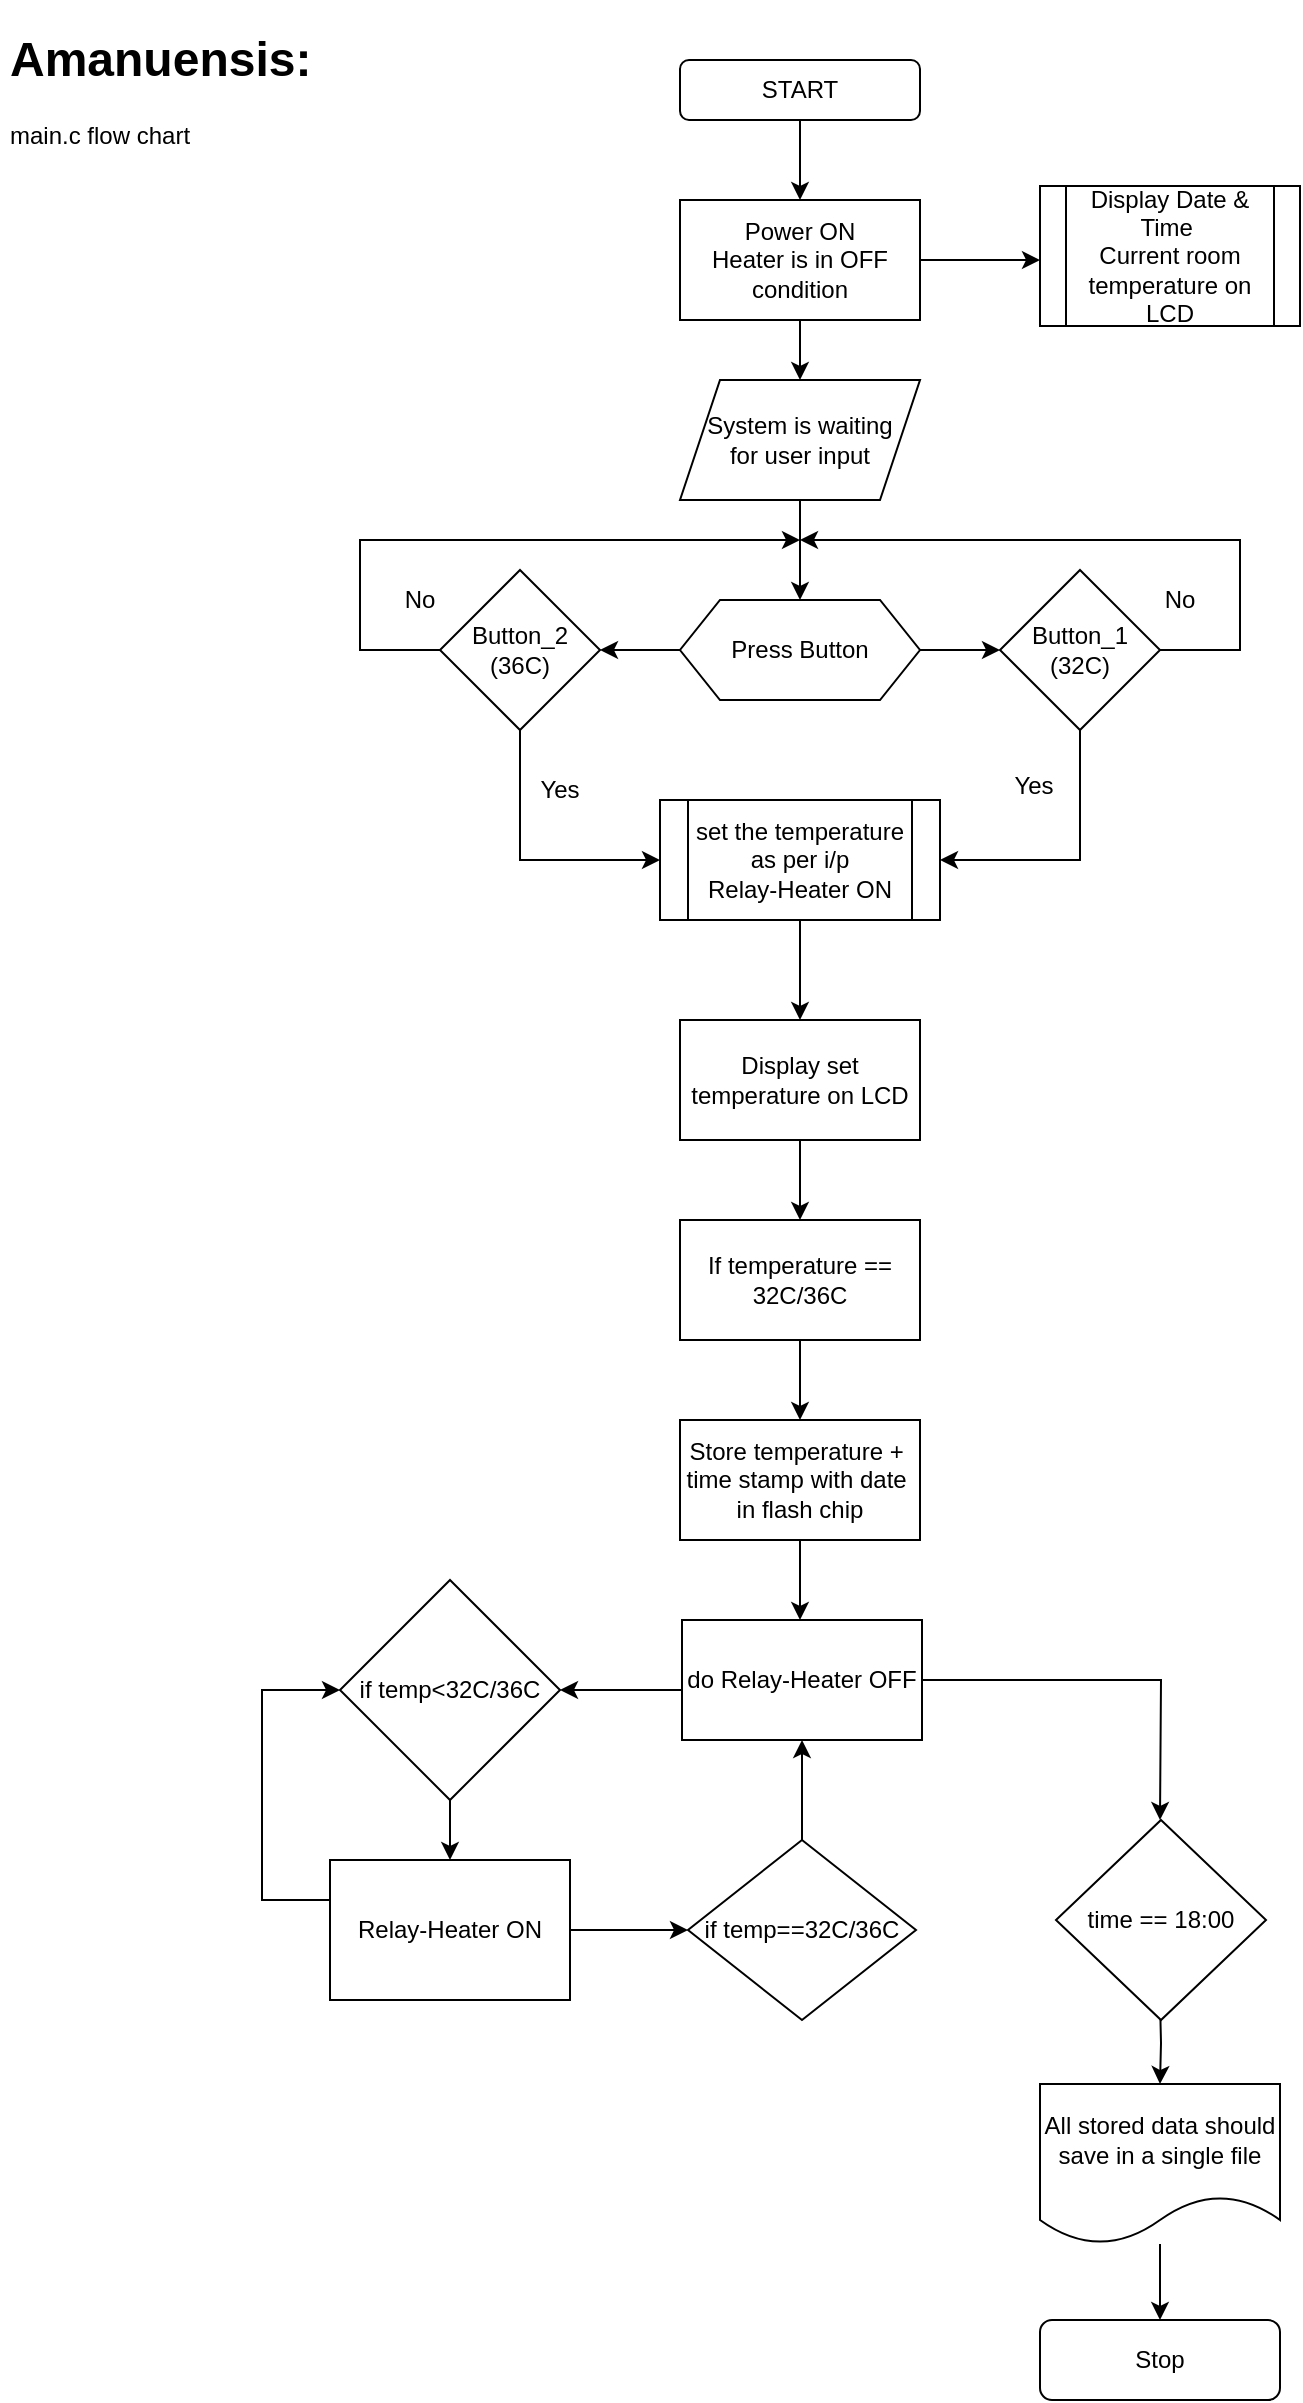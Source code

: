 <mxfile version="21.5.0" type="device">
  <diagram name="Page-1" id="XJIeMjC5duA6O5OR0y9O">
    <mxGraphModel dx="880" dy="474" grid="1" gridSize="10" guides="1" tooltips="1" connect="1" arrows="1" fold="1" page="1" pageScale="1" pageWidth="827" pageHeight="1169" math="0" shadow="0">
      <root>
        <mxCell id="0" />
        <mxCell id="1" parent="0" />
        <mxCell id="OyQu38g0L_vsD-O0mXer-2" value="START" style="rounded=1;whiteSpace=wrap;html=1;" vertex="1" parent="1">
          <mxGeometry x="380" y="50" width="120" height="30" as="geometry" />
        </mxCell>
        <mxCell id="OyQu38g0L_vsD-O0mXer-3" value="" style="endArrow=classic;html=1;rounded=0;exitX=0.5;exitY=1;exitDx=0;exitDy=0;" edge="1" parent="1" source="OyQu38g0L_vsD-O0mXer-2">
          <mxGeometry width="50" height="50" relative="1" as="geometry">
            <mxPoint x="400" y="270" as="sourcePoint" />
            <mxPoint x="440" y="120" as="targetPoint" />
          </mxGeometry>
        </mxCell>
        <mxCell id="OyQu38g0L_vsD-O0mXer-13" style="edgeStyle=orthogonalEdgeStyle;rounded=0;orthogonalLoop=1;jettySize=auto;html=1;entryX=0.5;entryY=0;entryDx=0;entryDy=0;" edge="1" parent="1" source="OyQu38g0L_vsD-O0mXer-7">
          <mxGeometry relative="1" as="geometry">
            <mxPoint x="440" y="210" as="targetPoint" />
          </mxGeometry>
        </mxCell>
        <mxCell id="OyQu38g0L_vsD-O0mXer-7" value="Power ON&lt;br&gt;Heater is in OFF condition" style="rounded=0;whiteSpace=wrap;html=1;" vertex="1" parent="1">
          <mxGeometry x="380" y="120" width="120" height="60" as="geometry" />
        </mxCell>
        <mxCell id="OyQu38g0L_vsD-O0mXer-8" value="" style="endArrow=classic;html=1;rounded=0;" edge="1" parent="1">
          <mxGeometry width="50" height="50" relative="1" as="geometry">
            <mxPoint x="500" y="150" as="sourcePoint" />
            <mxPoint x="560" y="150" as="targetPoint" />
          </mxGeometry>
        </mxCell>
        <mxCell id="OyQu38g0L_vsD-O0mXer-10" value="Display Date &amp;amp; Time&amp;nbsp;&lt;br&gt;Current room temperature on LCD" style="shape=process;whiteSpace=wrap;html=1;backgroundOutline=1;" vertex="1" parent="1">
          <mxGeometry x="560" y="113" width="130" height="70" as="geometry" />
        </mxCell>
        <mxCell id="OyQu38g0L_vsD-O0mXer-15" style="edgeStyle=orthogonalEdgeStyle;rounded=0;orthogonalLoop=1;jettySize=auto;html=1;" edge="1" parent="1" source="OyQu38g0L_vsD-O0mXer-14">
          <mxGeometry relative="1" as="geometry">
            <mxPoint x="440" y="320" as="targetPoint" />
          </mxGeometry>
        </mxCell>
        <mxCell id="OyQu38g0L_vsD-O0mXer-14" value="System is waiting &lt;br&gt;for user input" style="shape=parallelogram;perimeter=parallelogramPerimeter;whiteSpace=wrap;html=1;fixedSize=1;" vertex="1" parent="1">
          <mxGeometry x="380" y="210" width="120" height="60" as="geometry" />
        </mxCell>
        <mxCell id="OyQu38g0L_vsD-O0mXer-18" style="edgeStyle=orthogonalEdgeStyle;rounded=0;orthogonalLoop=1;jettySize=auto;html=1;" edge="1" parent="1" source="OyQu38g0L_vsD-O0mXer-17">
          <mxGeometry relative="1" as="geometry">
            <mxPoint x="340" y="345" as="targetPoint" />
          </mxGeometry>
        </mxCell>
        <mxCell id="OyQu38g0L_vsD-O0mXer-19" style="edgeStyle=orthogonalEdgeStyle;rounded=0;orthogonalLoop=1;jettySize=auto;html=1;" edge="1" parent="1" source="OyQu38g0L_vsD-O0mXer-17">
          <mxGeometry relative="1" as="geometry">
            <mxPoint x="540" y="345" as="targetPoint" />
          </mxGeometry>
        </mxCell>
        <mxCell id="OyQu38g0L_vsD-O0mXer-17" value="Press Button" style="shape=hexagon;perimeter=hexagonPerimeter2;whiteSpace=wrap;html=1;fixedSize=1;" vertex="1" parent="1">
          <mxGeometry x="380" y="320" width="120" height="50" as="geometry" />
        </mxCell>
        <mxCell id="OyQu38g0L_vsD-O0mXer-24" style="edgeStyle=orthogonalEdgeStyle;rounded=0;orthogonalLoop=1;jettySize=auto;html=1;entryX=0;entryY=0.5;entryDx=0;entryDy=0;" edge="1" parent="1" source="OyQu38g0L_vsD-O0mXer-20" target="OyQu38g0L_vsD-O0mXer-22">
          <mxGeometry relative="1" as="geometry">
            <mxPoint x="320" y="520" as="targetPoint" />
            <Array as="points">
              <mxPoint x="300" y="450" />
            </Array>
          </mxGeometry>
        </mxCell>
        <mxCell id="OyQu38g0L_vsD-O0mXer-32" style="edgeStyle=orthogonalEdgeStyle;rounded=0;orthogonalLoop=1;jettySize=auto;html=1;" edge="1" parent="1">
          <mxGeometry relative="1" as="geometry">
            <mxPoint x="440" y="290" as="targetPoint" />
            <mxPoint x="299" y="345" as="sourcePoint" />
            <Array as="points">
              <mxPoint x="220" y="345" />
              <mxPoint x="220" y="290" />
            </Array>
          </mxGeometry>
        </mxCell>
        <mxCell id="OyQu38g0L_vsD-O0mXer-20" value="Button_2&lt;br&gt;(36C)" style="rhombus;whiteSpace=wrap;html=1;" vertex="1" parent="1">
          <mxGeometry x="260" y="305" width="80" height="80" as="geometry" />
        </mxCell>
        <mxCell id="OyQu38g0L_vsD-O0mXer-33" style="edgeStyle=orthogonalEdgeStyle;rounded=0;orthogonalLoop=1;jettySize=auto;html=1;" edge="1" parent="1" source="OyQu38g0L_vsD-O0mXer-21">
          <mxGeometry relative="1" as="geometry">
            <mxPoint x="440" y="290" as="targetPoint" />
            <Array as="points">
              <mxPoint x="660" y="345" />
              <mxPoint x="660" y="290" />
            </Array>
          </mxGeometry>
        </mxCell>
        <mxCell id="OyQu38g0L_vsD-O0mXer-36" style="edgeStyle=orthogonalEdgeStyle;rounded=0;orthogonalLoop=1;jettySize=auto;html=1;entryX=1;entryY=0.5;entryDx=0;entryDy=0;" edge="1" parent="1" source="OyQu38g0L_vsD-O0mXer-21" target="OyQu38g0L_vsD-O0mXer-22">
          <mxGeometry relative="1" as="geometry">
            <mxPoint x="560" y="530" as="targetPoint" />
            <Array as="points">
              <mxPoint x="580" y="450" />
            </Array>
          </mxGeometry>
        </mxCell>
        <mxCell id="OyQu38g0L_vsD-O0mXer-21" value="Button_1&lt;br&gt;(32C)" style="rhombus;whiteSpace=wrap;html=1;" vertex="1" parent="1">
          <mxGeometry x="540" y="305" width="80" height="80" as="geometry" />
        </mxCell>
        <mxCell id="OyQu38g0L_vsD-O0mXer-38" style="edgeStyle=orthogonalEdgeStyle;rounded=0;orthogonalLoop=1;jettySize=auto;html=1;entryX=0.5;entryY=0;entryDx=0;entryDy=0;" edge="1" parent="1" source="OyQu38g0L_vsD-O0mXer-22" target="OyQu38g0L_vsD-O0mXer-37">
          <mxGeometry relative="1" as="geometry" />
        </mxCell>
        <mxCell id="OyQu38g0L_vsD-O0mXer-22" value="set the temperature as per i/p&lt;br&gt;Relay-Heater ON" style="shape=process;whiteSpace=wrap;html=1;backgroundOutline=1;" vertex="1" parent="1">
          <mxGeometry x="370" y="420" width="140" height="60" as="geometry" />
        </mxCell>
        <mxCell id="OyQu38g0L_vsD-O0mXer-26" value="Yes" style="text;html=1;strokeColor=none;fillColor=none;align=center;verticalAlign=middle;whiteSpace=wrap;rounded=0;" vertex="1" parent="1">
          <mxGeometry x="290" y="400" width="60" height="30" as="geometry" />
        </mxCell>
        <mxCell id="OyQu38g0L_vsD-O0mXer-27" value="Yes" style="text;html=1;strokeColor=none;fillColor=none;align=center;verticalAlign=middle;whiteSpace=wrap;rounded=0;" vertex="1" parent="1">
          <mxGeometry x="527" y="398" width="60" height="30" as="geometry" />
        </mxCell>
        <mxCell id="OyQu38g0L_vsD-O0mXer-29" value="No" style="text;html=1;strokeColor=none;fillColor=none;align=center;verticalAlign=middle;whiteSpace=wrap;rounded=0;" vertex="1" parent="1">
          <mxGeometry x="220" y="305" width="60" height="30" as="geometry" />
        </mxCell>
        <mxCell id="OyQu38g0L_vsD-O0mXer-30" value="No" style="text;html=1;strokeColor=none;fillColor=none;align=center;verticalAlign=middle;whiteSpace=wrap;rounded=0;" vertex="1" parent="1">
          <mxGeometry x="600" y="305" width="60" height="30" as="geometry" />
        </mxCell>
        <mxCell id="OyQu38g0L_vsD-O0mXer-40" style="edgeStyle=orthogonalEdgeStyle;rounded=0;orthogonalLoop=1;jettySize=auto;html=1;entryX=0.5;entryY=0;entryDx=0;entryDy=0;" edge="1" parent="1" source="OyQu38g0L_vsD-O0mXer-37" target="OyQu38g0L_vsD-O0mXer-39">
          <mxGeometry relative="1" as="geometry" />
        </mxCell>
        <mxCell id="OyQu38g0L_vsD-O0mXer-37" value="Display set temperature on LCD" style="rounded=0;whiteSpace=wrap;html=1;" vertex="1" parent="1">
          <mxGeometry x="380" y="530" width="120" height="60" as="geometry" />
        </mxCell>
        <mxCell id="OyQu38g0L_vsD-O0mXer-42" style="edgeStyle=orthogonalEdgeStyle;rounded=0;orthogonalLoop=1;jettySize=auto;html=1;entryX=0.5;entryY=0;entryDx=0;entryDy=0;" edge="1" parent="1" source="OyQu38g0L_vsD-O0mXer-39" target="OyQu38g0L_vsD-O0mXer-41">
          <mxGeometry relative="1" as="geometry" />
        </mxCell>
        <mxCell id="OyQu38g0L_vsD-O0mXer-39" value="If temperature == 32C/36C" style="rounded=0;whiteSpace=wrap;html=1;" vertex="1" parent="1">
          <mxGeometry x="380" y="630" width="120" height="60" as="geometry" />
        </mxCell>
        <mxCell id="OyQu38g0L_vsD-O0mXer-43" style="edgeStyle=orthogonalEdgeStyle;rounded=0;orthogonalLoop=1;jettySize=auto;html=1;" edge="1" parent="1" source="OyQu38g0L_vsD-O0mXer-41">
          <mxGeometry relative="1" as="geometry">
            <mxPoint x="440" y="830" as="targetPoint" />
          </mxGeometry>
        </mxCell>
        <mxCell id="OyQu38g0L_vsD-O0mXer-41" value="Store temperature +&amp;nbsp;&lt;br&gt;time stamp with date&amp;nbsp;&lt;br&gt;in flash chip" style="rounded=0;whiteSpace=wrap;html=1;" vertex="1" parent="1">
          <mxGeometry x="380" y="730" width="120" height="60" as="geometry" />
        </mxCell>
        <mxCell id="OyQu38g0L_vsD-O0mXer-49" style="edgeStyle=orthogonalEdgeStyle;rounded=0;orthogonalLoop=1;jettySize=auto;html=1;entryX=1;entryY=0.5;entryDx=0;entryDy=0;" edge="1" parent="1" source="OyQu38g0L_vsD-O0mXer-44" target="OyQu38g0L_vsD-O0mXer-48">
          <mxGeometry relative="1" as="geometry">
            <Array as="points">
              <mxPoint x="360" y="865" />
              <mxPoint x="360" y="865" />
            </Array>
          </mxGeometry>
        </mxCell>
        <mxCell id="OyQu38g0L_vsD-O0mXer-59" style="edgeStyle=orthogonalEdgeStyle;rounded=0;orthogonalLoop=1;jettySize=auto;html=1;" edge="1" parent="1" source="OyQu38g0L_vsD-O0mXer-44">
          <mxGeometry relative="1" as="geometry">
            <mxPoint x="620" y="930" as="targetPoint" />
          </mxGeometry>
        </mxCell>
        <mxCell id="OyQu38g0L_vsD-O0mXer-44" value="do Relay-Heater OFF" style="rounded=0;whiteSpace=wrap;html=1;" vertex="1" parent="1">
          <mxGeometry x="381" y="830" width="120" height="60" as="geometry" />
        </mxCell>
        <mxCell id="OyQu38g0L_vsD-O0mXer-52" style="edgeStyle=orthogonalEdgeStyle;rounded=0;orthogonalLoop=1;jettySize=auto;html=1;entryX=0.5;entryY=0;entryDx=0;entryDy=0;" edge="1" parent="1" source="OyQu38g0L_vsD-O0mXer-48" target="OyQu38g0L_vsD-O0mXer-50">
          <mxGeometry relative="1" as="geometry" />
        </mxCell>
        <mxCell id="OyQu38g0L_vsD-O0mXer-48" value="if temp&amp;lt;32C/36C&lt;br&gt;" style="rhombus;whiteSpace=wrap;html=1;" vertex="1" parent="1">
          <mxGeometry x="210" y="810" width="110" height="110" as="geometry" />
        </mxCell>
        <mxCell id="OyQu38g0L_vsD-O0mXer-53" style="edgeStyle=orthogonalEdgeStyle;rounded=0;orthogonalLoop=1;jettySize=auto;html=1;entryX=0;entryY=0.5;entryDx=0;entryDy=0;" edge="1" parent="1" source="OyQu38g0L_vsD-O0mXer-50" target="OyQu38g0L_vsD-O0mXer-48">
          <mxGeometry relative="1" as="geometry">
            <mxPoint x="200" y="860" as="targetPoint" />
            <Array as="points">
              <mxPoint x="171" y="970" />
              <mxPoint x="171" y="865" />
            </Array>
          </mxGeometry>
        </mxCell>
        <mxCell id="OyQu38g0L_vsD-O0mXer-56" value="" style="edgeStyle=orthogonalEdgeStyle;rounded=0;orthogonalLoop=1;jettySize=auto;html=1;" edge="1" parent="1" source="OyQu38g0L_vsD-O0mXer-50" target="OyQu38g0L_vsD-O0mXer-54">
          <mxGeometry relative="1" as="geometry" />
        </mxCell>
        <mxCell id="OyQu38g0L_vsD-O0mXer-50" value="Relay-Heater ON" style="rounded=0;whiteSpace=wrap;html=1;" vertex="1" parent="1">
          <mxGeometry x="205" y="950" width="120" height="70" as="geometry" />
        </mxCell>
        <mxCell id="OyQu38g0L_vsD-O0mXer-57" value="" style="edgeStyle=orthogonalEdgeStyle;rounded=0;orthogonalLoop=1;jettySize=auto;html=1;" edge="1" parent="1" source="OyQu38g0L_vsD-O0mXer-54" target="OyQu38g0L_vsD-O0mXer-44">
          <mxGeometry relative="1" as="geometry" />
        </mxCell>
        <mxCell id="OyQu38g0L_vsD-O0mXer-54" value="if temp==32C/36C" style="rhombus;whiteSpace=wrap;html=1;" vertex="1" parent="1">
          <mxGeometry x="384" y="940" width="114" height="90" as="geometry" />
        </mxCell>
        <mxCell id="OyQu38g0L_vsD-O0mXer-67" value="" style="edgeStyle=orthogonalEdgeStyle;rounded=0;orthogonalLoop=1;jettySize=auto;html=1;" edge="1" parent="1" target="OyQu38g0L_vsD-O0mXer-66">
          <mxGeometry relative="1" as="geometry">
            <mxPoint x="620" y="1020" as="sourcePoint" />
          </mxGeometry>
        </mxCell>
        <mxCell id="OyQu38g0L_vsD-O0mXer-70" value="" style="edgeStyle=orthogonalEdgeStyle;rounded=0;orthogonalLoop=1;jettySize=auto;html=1;" edge="1" parent="1" source="OyQu38g0L_vsD-O0mXer-66" target="OyQu38g0L_vsD-O0mXer-69">
          <mxGeometry relative="1" as="geometry" />
        </mxCell>
        <mxCell id="OyQu38g0L_vsD-O0mXer-66" value="All stored data should save in a single file" style="shape=document;whiteSpace=wrap;html=1;boundedLbl=1;" vertex="1" parent="1">
          <mxGeometry x="560" y="1062" width="120" height="80" as="geometry" />
        </mxCell>
        <mxCell id="OyQu38g0L_vsD-O0mXer-69" value="Stop" style="rounded=1;whiteSpace=wrap;html=1;" vertex="1" parent="1">
          <mxGeometry x="560" y="1180" width="120" height="40" as="geometry" />
        </mxCell>
        <mxCell id="OyQu38g0L_vsD-O0mXer-71" value="time == 18:00" style="rhombus;whiteSpace=wrap;html=1;" vertex="1" parent="1">
          <mxGeometry x="568" y="930" width="105" height="100" as="geometry" />
        </mxCell>
        <mxCell id="OyQu38g0L_vsD-O0mXer-72" value="&lt;h1&gt;Amanuensis:&lt;/h1&gt;&lt;div&gt;main.c flow chart&lt;/div&gt;" style="text;html=1;strokeColor=none;fillColor=none;spacing=5;spacingTop=-20;whiteSpace=wrap;overflow=hidden;rounded=0;" vertex="1" parent="1">
          <mxGeometry x="40" y="30" width="190" height="80" as="geometry" />
        </mxCell>
      </root>
    </mxGraphModel>
  </diagram>
</mxfile>
